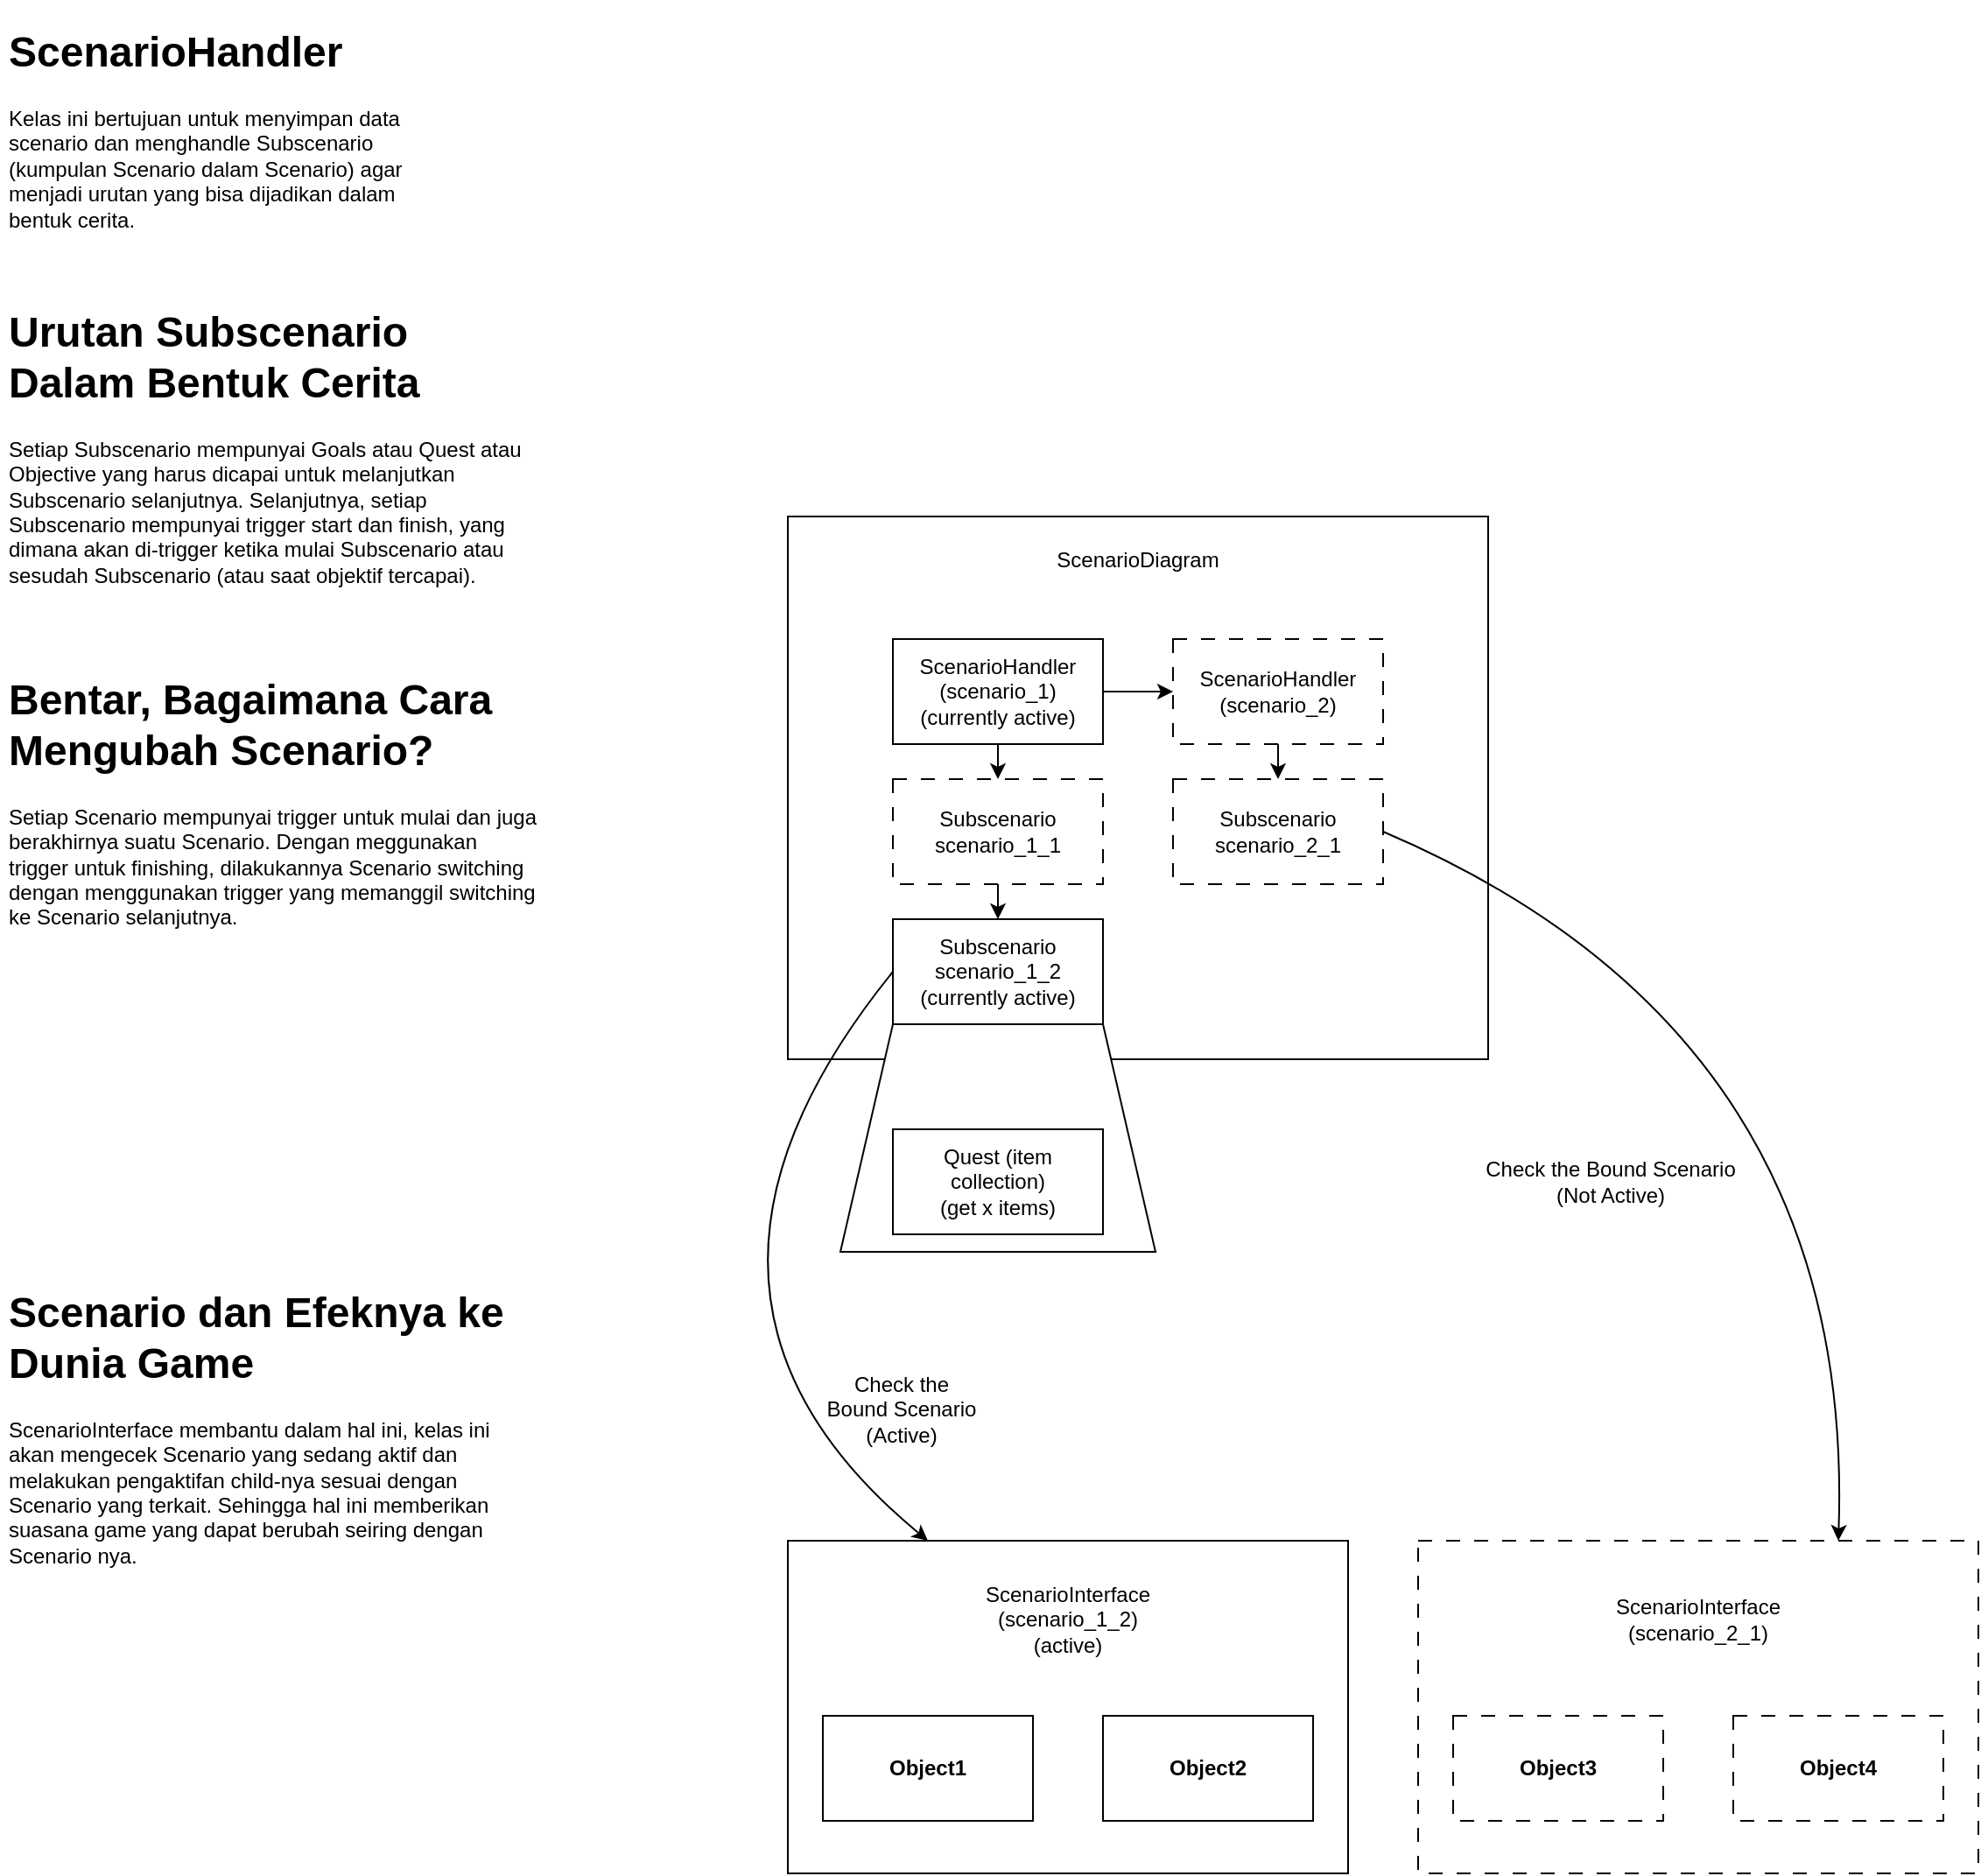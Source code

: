 <mxfile>
    <diagram id="I5ELgDjuTqXJ-bgPtycQ" name="Page-1">
        <mxGraphModel dx="1139" dy="747" grid="1" gridSize="10" guides="1" tooltips="1" connect="1" arrows="1" fold="1" page="1" pageScale="1" pageWidth="850" pageHeight="1100" math="0" shadow="0">
            <root>
                <mxCell id="0"/>
                <mxCell id="1" parent="0"/>
                <mxCell id="31" value="" style="rounded=0;whiteSpace=wrap;html=1;" parent="1" vertex="1">
                    <mxGeometry x="520" y="990" width="320" height="190" as="geometry"/>
                </mxCell>
                <mxCell id="24" value="" style="rounded=0;whiteSpace=wrap;html=1;" parent="1" vertex="1">
                    <mxGeometry x="520" y="405" width="400" height="310" as="geometry"/>
                </mxCell>
                <mxCell id="2" value="&lt;h1&gt;ScenarioHandler&lt;/h1&gt;&lt;p&gt;Kelas ini bertujuan untuk menyimpan data scenario dan menghandle Subscenario (kumpulan Scenario dalam Scenario) agar menjadi urutan yang bisa dijadikan dalam bentuk cerita.&lt;/p&gt;" style="text;html=1;strokeColor=none;fillColor=none;spacing=5;spacingTop=-20;whiteSpace=wrap;overflow=hidden;rounded=0;" parent="1" vertex="1">
                    <mxGeometry x="70" y="120" width="250" height="140" as="geometry"/>
                </mxCell>
                <mxCell id="3" value="&lt;h1&gt;Urutan Subscenario Dalam Bentuk Cerita&lt;/h1&gt;&lt;p&gt;Setiap Subscenario mempunyai Goals atau Quest atau Objective yang harus dicapai untuk melanjutkan Subscenario selanjutnya. Selanjutnya, setiap Subscenario mempunyai trigger start dan finish, yang dimana akan di-trigger ketika mulai Subscenario atau sesudah Subscenario (atau saat objektif tercapai).&lt;/p&gt;" style="text;html=1;strokeColor=none;fillColor=none;spacing=5;spacingTop=-20;whiteSpace=wrap;overflow=hidden;rounded=0;" parent="1" vertex="1">
                    <mxGeometry x="70" y="280" width="310" height="170" as="geometry"/>
                </mxCell>
                <mxCell id="4" value="&lt;h1&gt;Bentar, Bagaimana Cara Mengubah Scenario?&lt;/h1&gt;&lt;p&gt;Setiap Scenario mempunyai trigger untuk mulai dan juga berakhirnya suatu Scenario. Dengan meggunakan trigger untuk finishing, dilakukannya Scenario switching dengan menggunakan trigger yang memanggil switching ke Scenario selanjutnya.&lt;/p&gt;&lt;p&gt;&lt;br&gt;&lt;/p&gt;" style="text;html=1;strokeColor=none;fillColor=none;spacing=5;spacingTop=-20;whiteSpace=wrap;overflow=hidden;rounded=0;" parent="1" vertex="1">
                    <mxGeometry x="70" y="490" width="310" height="250" as="geometry"/>
                </mxCell>
                <mxCell id="5" value="&lt;h1&gt;Scenario dan Efeknya ke Dunia Game&lt;/h1&gt;&lt;p&gt;ScenarioInterface membantu dalam hal ini, kelas ini akan mengecek Scenario yang sedang aktif dan melakukan pengaktifan child-nya sesuai dengan Scenario yang terkait. Sehingga hal ini memberikan suasana game yang dapat berubah seiring dengan Scenario nya.&lt;/p&gt;" style="text;html=1;strokeColor=none;fillColor=none;spacing=5;spacingTop=-20;whiteSpace=wrap;overflow=hidden;rounded=0;" parent="1" vertex="1">
                    <mxGeometry x="70" y="840" width="310" height="180" as="geometry"/>
                </mxCell>
                <mxCell id="8" value="ScenarioDiagram" style="text;html=1;strokeColor=none;fillColor=none;align=center;verticalAlign=middle;whiteSpace=wrap;rounded=0;" parent="1" vertex="1">
                    <mxGeometry x="690" y="415" width="60" height="30" as="geometry"/>
                </mxCell>
                <mxCell id="9" value="ScenarioInterface&lt;br&gt;(scenario_1_2)&lt;br&gt;(active)" style="text;html=1;strokeColor=none;fillColor=none;align=center;verticalAlign=middle;whiteSpace=wrap;rounded=0;" parent="1" vertex="1">
                    <mxGeometry x="650" y="1020" width="60" height="30" as="geometry"/>
                </mxCell>
                <mxCell id="17" value="" style="edgeStyle=none;html=1;" parent="1" source="10" target="13" edge="1">
                    <mxGeometry relative="1" as="geometry"/>
                </mxCell>
                <mxCell id="10" value="ScenarioHandler&lt;br&gt;(scenario_1)&lt;br&gt;(currently active)" style="rounded=0;whiteSpace=wrap;html=1;" parent="1" vertex="1">
                    <mxGeometry x="580" y="475" width="120" height="60" as="geometry"/>
                </mxCell>
                <mxCell id="11" value="Subscenario&lt;br&gt;scenario_1_1" style="rounded=0;whiteSpace=wrap;html=1;dashed=1;dashPattern=8 8;" parent="1" vertex="1">
                    <mxGeometry x="580" y="555" width="120" height="60" as="geometry"/>
                </mxCell>
                <mxCell id="12" value="Subscenario&lt;br&gt;scenario_1_2&lt;br&gt;(currently active)" style="rounded=0;whiteSpace=wrap;html=1;" parent="1" vertex="1">
                    <mxGeometry x="580" y="635" width="120" height="60" as="geometry"/>
                </mxCell>
                <mxCell id="13" value="ScenarioHandler&lt;br&gt;(scenario_2)" style="rounded=0;whiteSpace=wrap;html=1;dashed=1;dashPattern=8 8;" parent="1" vertex="1">
                    <mxGeometry x="740" y="475" width="120" height="60" as="geometry"/>
                </mxCell>
                <mxCell id="15" value="Subscenario&lt;br&gt;scenario_2_1" style="rounded=0;whiteSpace=wrap;html=1;dashed=1;dashPattern=8 8;" parent="1" vertex="1">
                    <mxGeometry x="740" y="555" width="120" height="60" as="geometry"/>
                </mxCell>
                <mxCell id="20" value="" style="endArrow=classic;html=1;exitX=0.5;exitY=1;exitDx=0;exitDy=0;entryX=0.5;entryY=0;entryDx=0;entryDy=0;" parent="1" source="10" target="11" edge="1">
                    <mxGeometry width="50" height="50" relative="1" as="geometry">
                        <mxPoint x="520" y="685" as="sourcePoint"/>
                        <mxPoint x="570" y="635" as="targetPoint"/>
                    </mxGeometry>
                </mxCell>
                <mxCell id="21" value="" style="endArrow=classic;html=1;exitX=0.5;exitY=1;exitDx=0;exitDy=0;entryX=0.5;entryY=0;entryDx=0;entryDy=0;" parent="1" source="11" target="12" edge="1">
                    <mxGeometry width="50" height="50" relative="1" as="geometry">
                        <mxPoint x="520" y="685" as="sourcePoint"/>
                        <mxPoint x="570" y="635" as="targetPoint"/>
                    </mxGeometry>
                </mxCell>
                <mxCell id="22" value="" style="endArrow=classic;html=1;exitX=0.5;exitY=1;exitDx=0;exitDy=0;entryX=0.5;entryY=0;entryDx=0;entryDy=0;" parent="1" source="13" target="15" edge="1">
                    <mxGeometry width="50" height="50" relative="1" as="geometry">
                        <mxPoint x="520" y="685" as="sourcePoint"/>
                        <mxPoint x="570" y="635" as="targetPoint"/>
                    </mxGeometry>
                </mxCell>
                <mxCell id="23" value="" style="shape=trapezoid;perimeter=trapezoidPerimeter;whiteSpace=wrap;html=1;fixedSize=1;size=30;" parent="1" vertex="1">
                    <mxGeometry x="550" y="695" width="180" height="130" as="geometry"/>
                </mxCell>
                <mxCell id="16" value="Quest (item collection)&lt;br&gt;(get x items)" style="rounded=0;whiteSpace=wrap;html=1;" parent="1" vertex="1">
                    <mxGeometry x="580" y="755" width="120" height="60" as="geometry"/>
                </mxCell>
                <mxCell id="26" value="Object1" style="rounded=0;whiteSpace=wrap;html=1;fontStyle=1" parent="1" vertex="1">
                    <mxGeometry x="540" y="1090" width="120" height="60" as="geometry"/>
                </mxCell>
                <mxCell id="27" value="Object2" style="rounded=0;whiteSpace=wrap;html=1;fontStyle=1" parent="1" vertex="1">
                    <mxGeometry x="700" y="1090" width="120" height="60" as="geometry"/>
                </mxCell>
                <mxCell id="32" value="" style="rounded=0;whiteSpace=wrap;html=1;dashed=1;dashPattern=8 8;" parent="1" vertex="1">
                    <mxGeometry x="880" y="990" width="320" height="190" as="geometry"/>
                </mxCell>
                <mxCell id="33" value="ScenarioInterface&lt;br&gt;(scenario_2_1)" style="text;html=1;strokeColor=none;fillColor=none;align=center;verticalAlign=middle;whiteSpace=wrap;rounded=0;" parent="1" vertex="1">
                    <mxGeometry x="1010" y="1020" width="60" height="30" as="geometry"/>
                </mxCell>
                <mxCell id="34" value="Object3" style="rounded=0;whiteSpace=wrap;html=1;fontStyle=1;dashed=1;dashPattern=8 8;" parent="1" vertex="1">
                    <mxGeometry x="900" y="1090" width="120" height="60" as="geometry"/>
                </mxCell>
                <mxCell id="35" value="Object4" style="rounded=0;whiteSpace=wrap;html=1;fontStyle=1;dashed=1;dashPattern=8 8;" parent="1" vertex="1">
                    <mxGeometry x="1060" y="1090" width="120" height="60" as="geometry"/>
                </mxCell>
                <mxCell id="36" value="" style="endArrow=classic;html=1;exitX=1;exitY=0.5;exitDx=0;exitDy=0;entryX=0.75;entryY=0;entryDx=0;entryDy=0;curved=1;" parent="1" source="15" target="32" edge="1">
                    <mxGeometry width="50" height="50" relative="1" as="geometry">
                        <mxPoint x="690" y="750" as="sourcePoint"/>
                        <mxPoint x="740" y="700" as="targetPoint"/>
                        <Array as="points">
                            <mxPoint x="1130" y="700"/>
                        </Array>
                    </mxGeometry>
                </mxCell>
                <mxCell id="37" value="" style="endArrow=classic;html=1;exitX=0;exitY=0.5;exitDx=0;exitDy=0;entryX=0.25;entryY=0;entryDx=0;entryDy=0;curved=1;" parent="1" source="12" target="31" edge="1">
                    <mxGeometry width="50" height="50" relative="1" as="geometry">
                        <mxPoint x="520" y="730" as="sourcePoint"/>
                        <mxPoint x="740" y="700" as="targetPoint"/>
                        <Array as="points">
                            <mxPoint x="430" y="850"/>
                        </Array>
                    </mxGeometry>
                </mxCell>
                <mxCell id="38" value="Check the Bound Scenario&lt;br&gt;(Active)" style="text;html=1;strokeColor=none;fillColor=none;align=center;verticalAlign=middle;whiteSpace=wrap;rounded=0;" parent="1" vertex="1">
                    <mxGeometry x="540" y="900" width="90" height="30" as="geometry"/>
                </mxCell>
                <mxCell id="39" value="Check the Bound Scenario&lt;br&gt;(Not Active)" style="text;html=1;strokeColor=none;fillColor=none;align=center;verticalAlign=middle;whiteSpace=wrap;rounded=0;" parent="1" vertex="1">
                    <mxGeometry x="910" y="770" width="160" height="30" as="geometry"/>
                </mxCell>
            </root>
        </mxGraphModel>
    </diagram>
</mxfile>